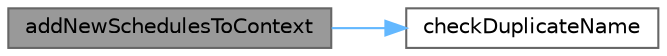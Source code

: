 digraph "addNewSchedulesToContext"
{
 // INTERACTIVE_SVG=YES
 // LATEX_PDF_SIZE
  bgcolor="transparent";
  edge [fontname=Helvetica,fontsize=10,labelfontname=Helvetica,labelfontsize=10];
  node [fontname=Helvetica,fontsize=10,shape=box,height=0.2,width=0.4];
  rankdir="LR";
  Node1 [label="addNewSchedulesToContext",height=0.2,width=0.4,color="gray40", fillcolor="grey60", style="filled", fontcolor="black",tooltip=" "];
  Node1 -> Node2 [color="steelblue1",style="solid"];
  Node2 [label="checkDuplicateName",height=0.2,width=0.4,color="grey40", fillcolor="white", style="filled",URL="$namespaceore_1_1data.html#aa797b6d0de5ea37563b5fcec63cd6c84",tooltip=" "];
}
